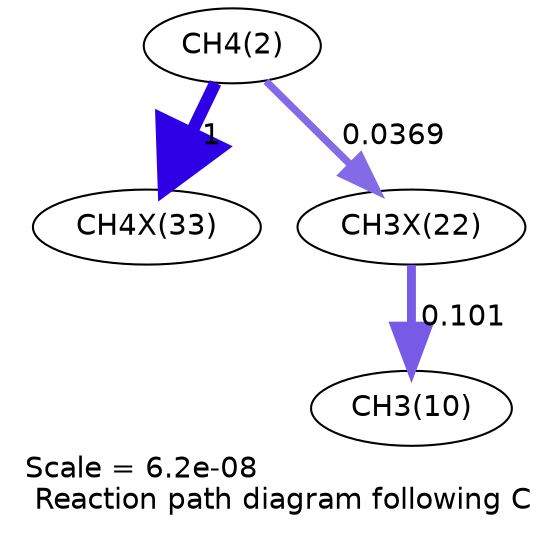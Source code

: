 digraph reaction_paths {
center=1;
s4 -> s51[fontname="Helvetica", penwidth=6, arrowsize=3, color="0.7, 1.5, 0.9"
, label=" 1"];
s4 -> s46[fontname="Helvetica", penwidth=3.51, arrowsize=1.75, color="0.7, 0.537, 0.9"
, label=" 0.0369"];
s46 -> s12[fontname="Helvetica", penwidth=4.27, arrowsize=2.13, color="0.7, 0.601, 0.9"
, label=" 0.101"];
s4 [ fontname="Helvetica", label="CH4(2)"];
s12 [ fontname="Helvetica", label="CH3(10)"];
s46 [ fontname="Helvetica", label="CH3X(22)"];
s51 [ fontname="Helvetica", label="CH4X(33)"];
 label = "Scale = 6.2e-08\l Reaction path diagram following C";
 fontname = "Helvetica";
}
